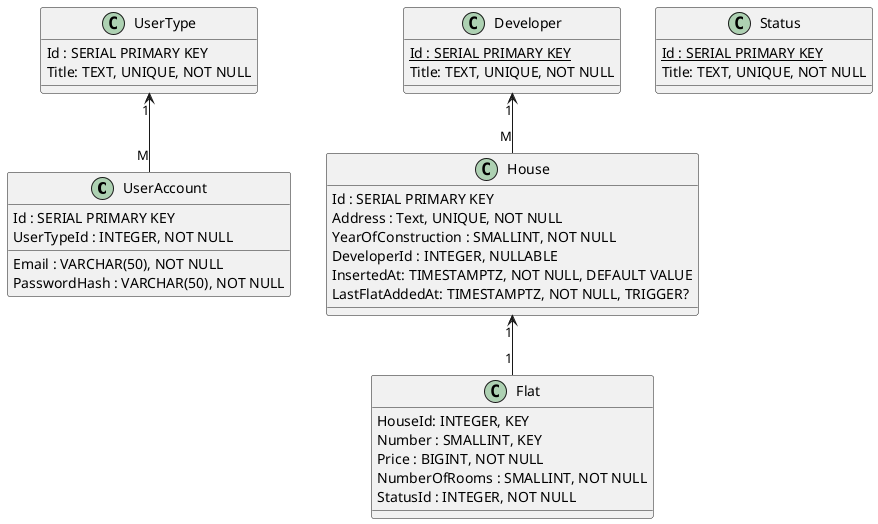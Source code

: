 @startuml Avito Service Task

class UserAccount {
    Id : SERIAL PRIMARY KEY
    Email : VARCHAR(50), NOT NULL
    PasswordHash : VARCHAR(50), NOT NULL
    UserTypeId : INTEGER, NOT NULL
}

class UserType {
    Id : SERIAL PRIMARY KEY
    Title: TEXT, UNIQUE, NOT NULL
}

class House {
    Id : SERIAL PRIMARY KEY
    Address : Text, UNIQUE, NOT NULL
    YearOfConstruction : SMALLINT, NOT NULL
    DeveloperId : INTEGER, NULLABLE
    InsertedAt: TIMESTAMPTZ, NOT NULL, DEFAULT VALUE
    LastFlatAddedAt: TIMESTAMPTZ, NOT NULL, TRIGGER?
}

class Developer {
    {static} Id : SERIAL PRIMARY KEY  
    Title: TEXT, UNIQUE, NOT NULL
}

class Status {
    {static} Id : SERIAL PRIMARY KEY 
    Title: TEXT, UNIQUE, NOT NULL
}

'Для квартиры ключ должен быть составным, по HouseId и Number. При этом поиск по HouseId должен быть быстрым
class Flat {
    HouseId: INTEGER, KEY
    Number : SMALLINT, KEY
    Price : BIGINT, NOT NULL
    NumberOfRooms : SMALLINT, NOT NULL
    StatusId : INTEGER, NOT NULL
}

UserType "1" <-- "M" UserAccount 
Developer "1" <-- "M" House 
House "1" <-- "1" Flat 

@enduml